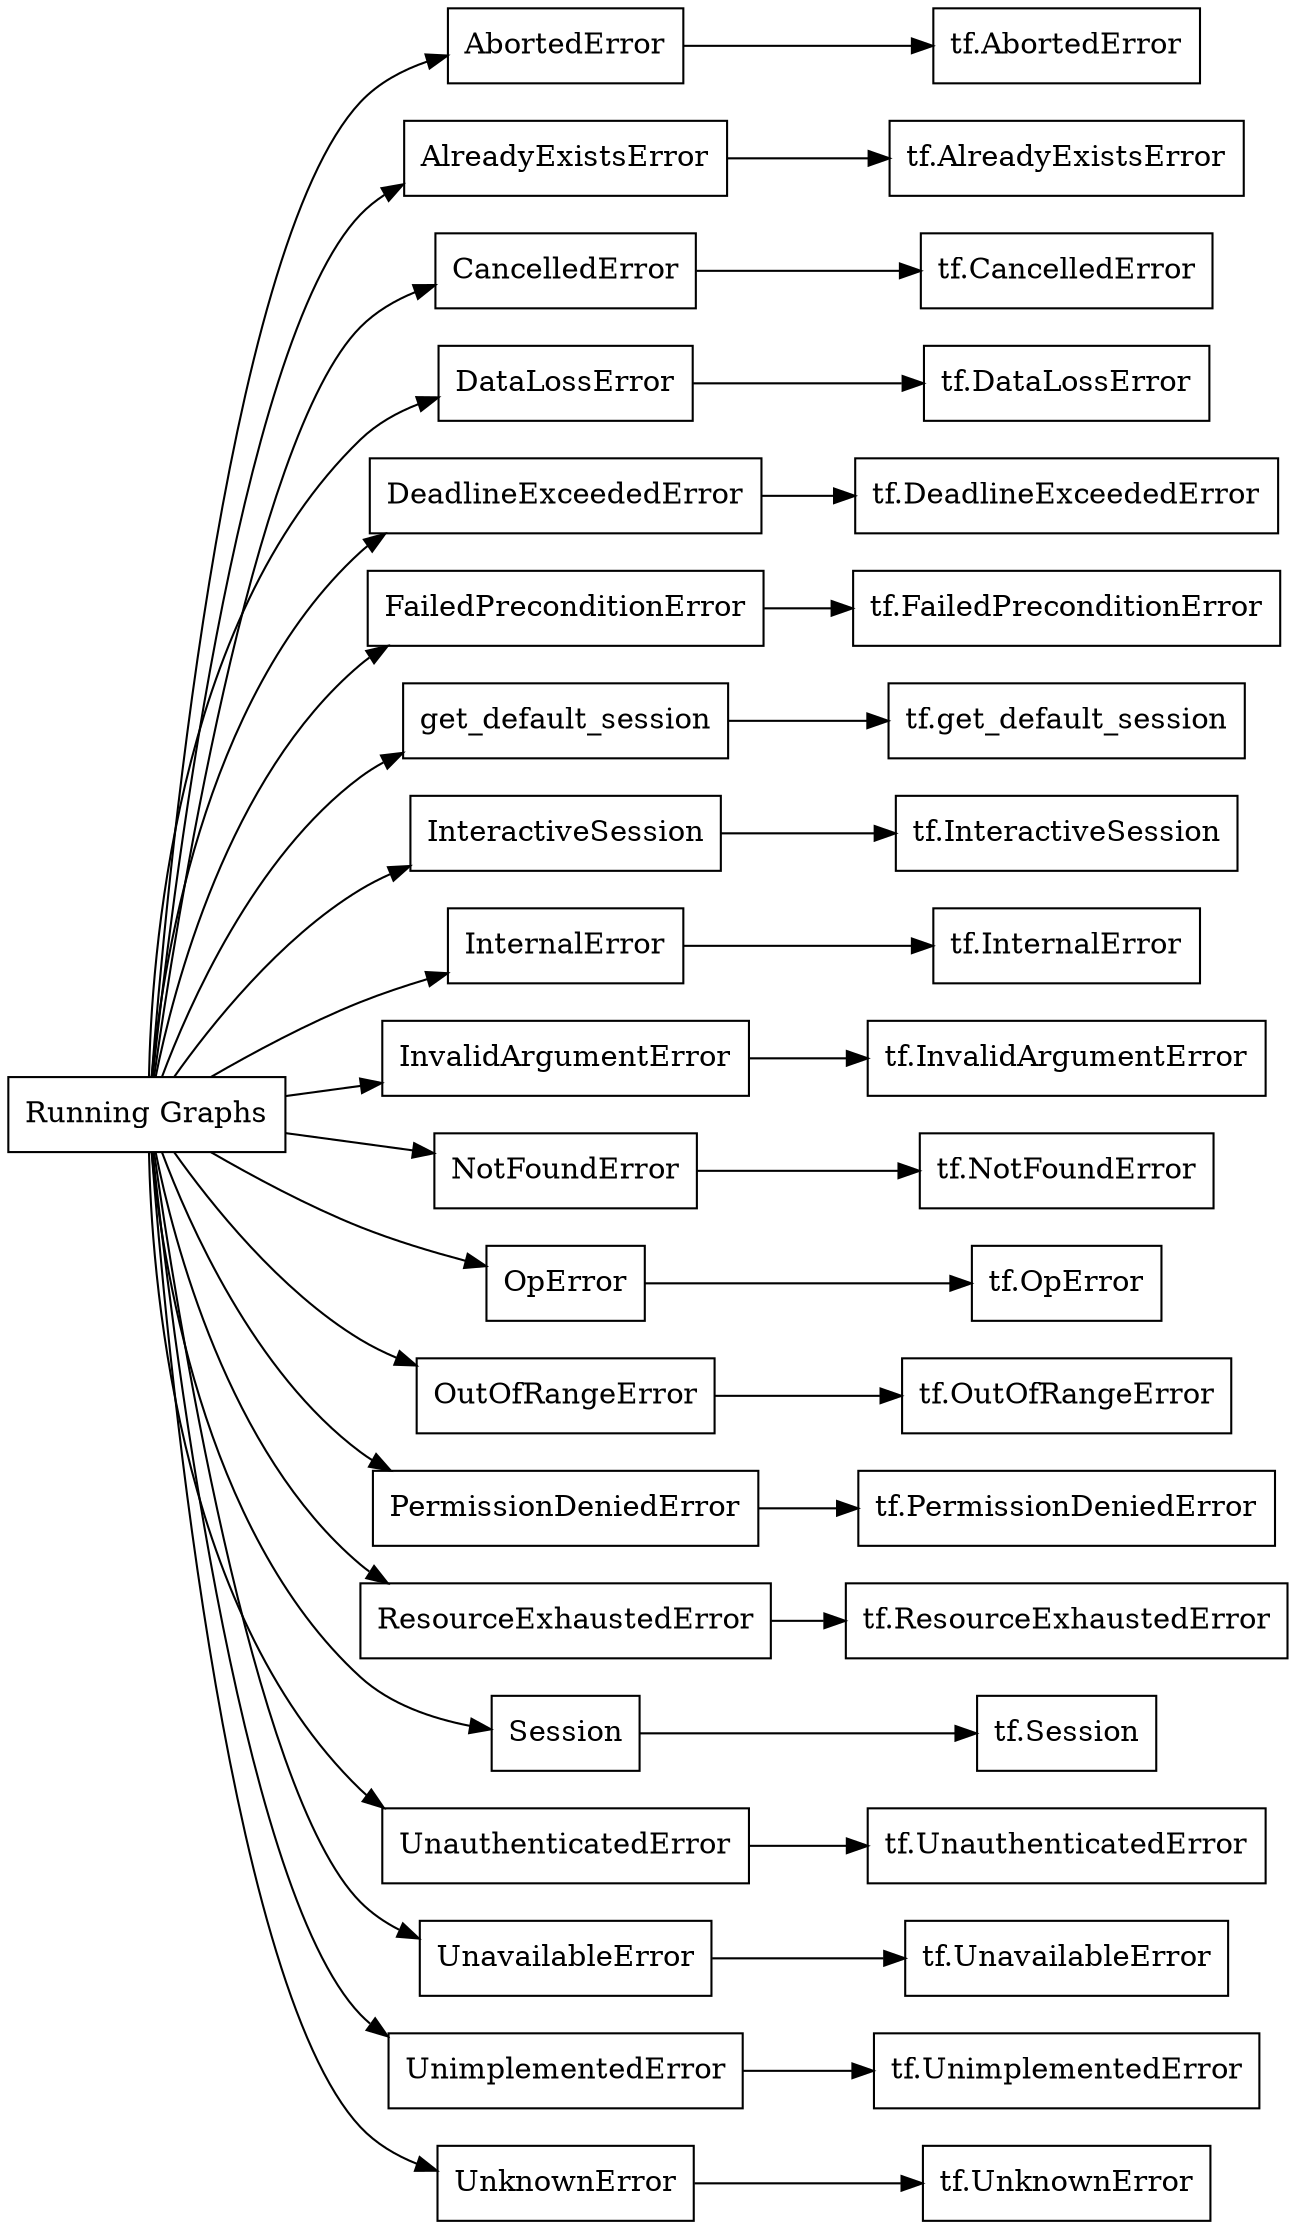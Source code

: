 digraph "Running Graphs"{
rankdir="LR"
node [shape="box"]
		"Running Graphs" -> "AbortedError" -> "tf.AbortedError";
		"Running Graphs" -> "AlreadyExistsError" -> "tf.AlreadyExistsError";
		"Running Graphs" -> "CancelledError" -> "tf.CancelledError";
		"Running Graphs" -> "DataLossError" -> "tf.DataLossError";
		"Running Graphs" -> "DeadlineExceededError" -> "tf.DeadlineExceededError";
		"Running Graphs" -> "FailedPreconditionError" -> "tf.FailedPreconditionError";
		"Running Graphs" -> "get_default_session" -> "tf.get_default_session";
		"Running Graphs" -> "InteractiveSession" -> "tf.InteractiveSession";
		"Running Graphs" -> "InternalError" -> "tf.InternalError";
		"Running Graphs" -> "InvalidArgumentError" -> "tf.InvalidArgumentError";
		"Running Graphs" -> "NotFoundError" -> "tf.NotFoundError";
		"Running Graphs" -> "OpError" -> "tf.OpError";
		"Running Graphs" -> "OutOfRangeError" -> "tf.OutOfRangeError";
		"Running Graphs" -> "PermissionDeniedError" -> "tf.PermissionDeniedError";
		"Running Graphs" -> "ResourceExhaustedError" -> "tf.ResourceExhaustedError";
		"Running Graphs" -> "Session" -> "tf.Session";
		"Running Graphs" -> "UnauthenticatedError" -> "tf.UnauthenticatedError";
		"Running Graphs" -> "UnavailableError" -> "tf.UnavailableError";
		"Running Graphs" -> "UnimplementedError" -> "tf.UnimplementedError";
		"Running Graphs" -> "UnknownError" -> "tf.UnknownError";
}
